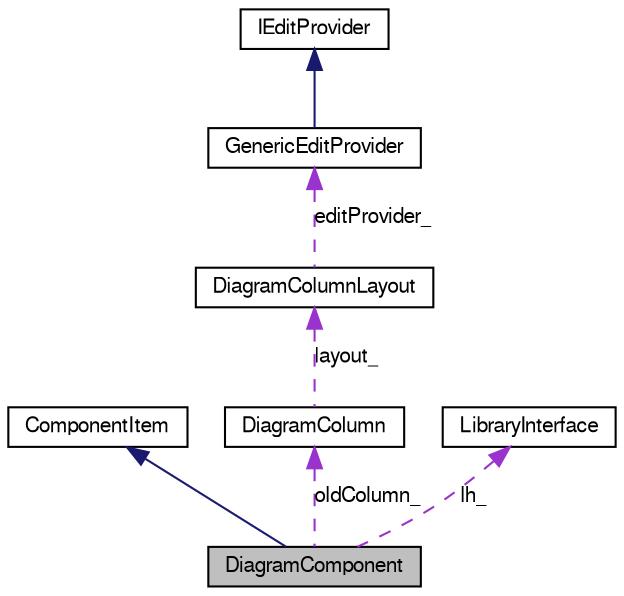 digraph G
{
  bgcolor="transparent";
  edge [fontname="FreeSans",fontsize=10,labelfontname="FreeSans",labelfontsize=10];
  node [fontname="FreeSans",fontsize=10,shape=record];
  Node1 [label="DiagramComponent",height=0.2,width=0.4,color="black", fillcolor="grey75", style="filled" fontcolor="black"];
  Node2 -> Node1 [dir=back,color="midnightblue",fontsize=10,style="solid",fontname="FreeSans"];
  Node2 [label="ComponentItem",height=0.2,width=0.4,color="black",URL="$class_component_item.html",tooltip="ComponentItem class."];
  Node3 -> Node1 [dir=back,color="darkorchid3",fontsize=10,style="dashed",label="oldColumn_",fontname="FreeSans"];
  Node3 [label="DiagramColumn",height=0.2,width=0.4,color="black",URL="$class_diagram_column.html",tooltip="DiagramColumn class."];
  Node4 -> Node3 [dir=back,color="darkorchid3",fontsize=10,style="dashed",label="layout_",fontname="FreeSans"];
  Node4 [label="DiagramColumnLayout",height=0.2,width=0.4,color="black",URL="$class_diagram_column_layout.html",tooltip="DiagramColumnLayout class."];
  Node5 -> Node4 [dir=back,color="darkorchid3",fontsize=10,style="dashed",label="editProvider_",fontname="FreeSans"];
  Node5 [label="GenericEditProvider",height=0.2,width=0.4,color="black",URL="$class_generic_edit_provider.html",tooltip="GenericEditProvider class."];
  Node6 -> Node5 [dir=back,color="midnightblue",fontsize=10,style="solid",fontname="FreeSans"];
  Node6 [label="IEditProvider",height=0.2,width=0.4,color="black",URL="$class_i_edit_provider.html",tooltip="IEditProvider interface."];
  Node7 -> Node1 [dir=back,color="darkorchid3",fontsize=10,style="dashed",label="lh_",fontname="FreeSans"];
  Node7 [label="LibraryInterface",height=0.2,width=0.4,color="black",URL="$class_library_interface.html",tooltip="LibraryInterface defines an interface to operate the IP-Xact-library."];
}
